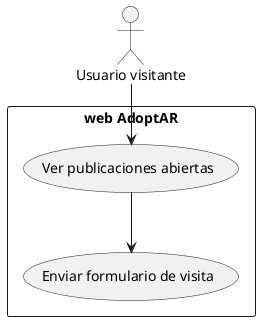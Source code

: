 @startuml caso de uso 2

'caso de uso 2 
'Usuario visitante (no autenticado): Ver publicaciones abiertas o Enviar formulario de visita

actor "Usuario visitante" as Visitante

rectangle "web AdoptAR" {
    
    (Ver publicaciones abiertas) as VerPublicaciones
    (Enviar formulario de visita) as EnviarFormulario
    
}

Visitante --> VerPublicaciones
VerPublicaciones --> EnviarFormulario

@enduml
